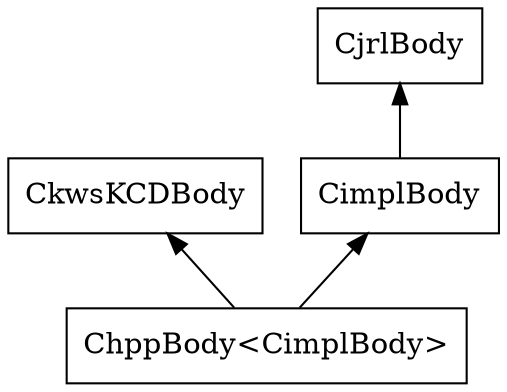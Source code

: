 digraph CD  {
	size = "8,15"
	rankdir = BT
	compound=true
	CjrlBody [shape = box] 
	"ChppBody<CimplBody>" [shape = box]
	CkwsKCDBody [shape = box]
	CimplBody [shape = box]
	CimplBody -> CjrlBody
	"ChppBody<CimplBody>" -> CimplBody
	"ChppBody<CimplBody>" -> CkwsKCDBody
}

